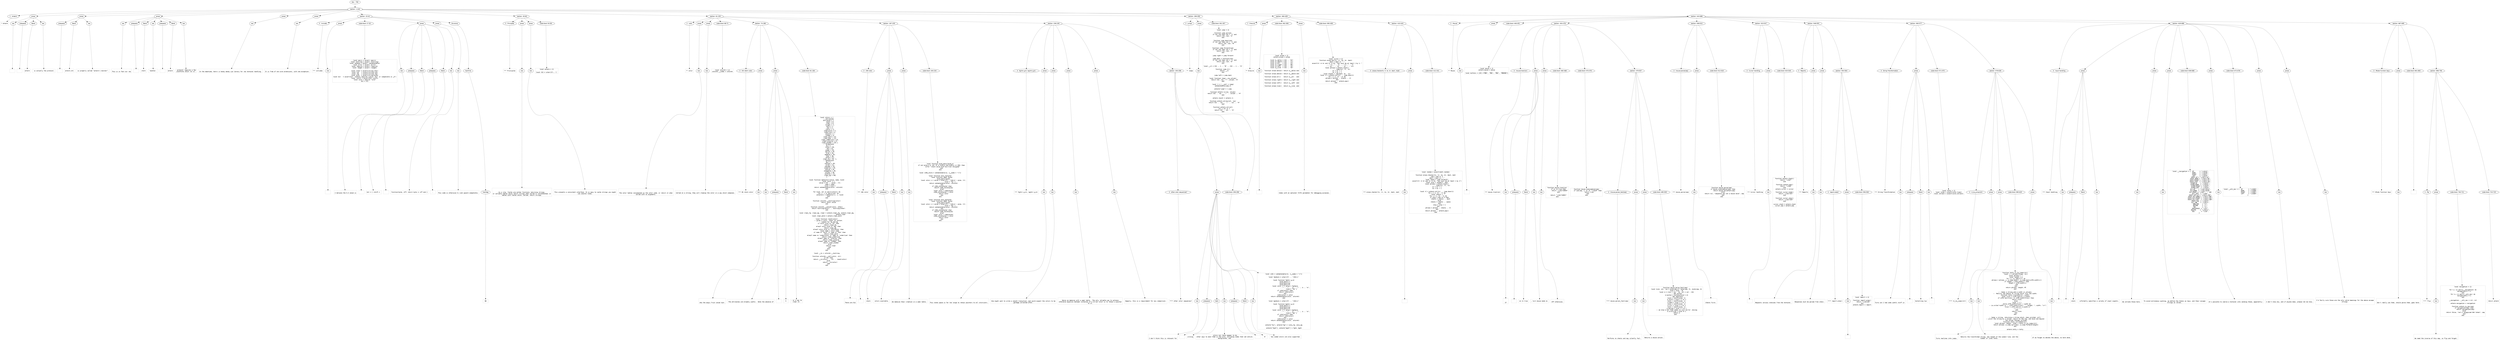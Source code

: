 digraph lpegNode {

node [fontname=Helvetica]
edge [style=dashed]

doc_0 [label="doc - 756"]


doc_0 -> { section_1}
{rank=same; section_1}

section_1 [label="section: 1-443"]


// END RANK doc_0

section_1 -> { header_2 prose_3 prose_4 prose_5 prose_6 prose_7 section_8 section_9 section_10 section_11 section_12 section_13}
{rank=same; header_2 prose_3 prose_4 prose_5 prose_6 prose_7 section_8 section_9 section_10 section_11 section_12 section_13}

header_2 [label="1 : Anterm"]

prose_3 [label="prose"]

prose_4 [label="prose"]

prose_5 [label="prose"]

prose_6 [label="prose"]

prose_7 [label="prose"]

section_8 [label="section: 15-44"]

section_9 [label="section: 45-60"]

section_10 [label="section: 61-235"]

section_11 [label="section: 299-359"]

section_12 [label="section: 360-409"]

section_13 [label="section: 444-686"]


// END RANK section_1

header_2 -> leaf_14
leaf_14  [color=Gray,shape=rectangle,fontname=Inconsolata,label="* Anterm"]
// END RANK header_2

prose_3 -> { raw_15 prespace_16 literal_17 raw_18}
{rank=same; raw_15 prespace_16 literal_17 raw_18}

raw_15 [label="raw"]

prespace_16 [label="prespace"]

literal_17 [label="literal"]

raw_18 [label="raw"]


// END RANK prose_3

raw_15 -> leaf_19
leaf_19  [color=Gray,shape=rectangle,fontname=Inconsolata,label="
"]
// END RANK raw_15

prespace_16 -> leaf_20
leaf_20  [color=Gray,shape=rectangle,fontname=Inconsolata,label=""]
// END RANK prespace_16

literal_17 -> leaf_21
leaf_21  [color=Gray,shape=rectangle,fontname=Inconsolata,label="anterm"]
// END RANK literal_17

raw_18 -> leaf_22
leaf_22  [color=Gray,shape=rectangle,fontname=Inconsolata,label=" is actually the protocol.
"]
// END RANK raw_18

prose_4 -> { prespace_23 literal_24 raw_25}
{rank=same; prespace_23 literal_24 raw_25}

prespace_23 [label="prespace"]

literal_24 [label="literal"]

raw_25 [label="raw"]


// END RANK prose_4

prespace_23 -> leaf_26
leaf_26  [color=Gray,shape=rectangle,fontname=Inconsolata,label=""]
// END RANK prespace_23

literal_24 -> leaf_27
leaf_27  [color=Gray,shape=rectangle,fontname=Inconsolata,label="anterm.orb"]
// END RANK literal_24

raw_25 -> leaf_28
leaf_28  [color=Gray,shape=rectangle,fontname=Inconsolata,label=" is properly called \"anterm's monster\".
"]
// END RANK raw_25

prose_5 -> { raw_29 prespace_30 literal_31 raw_32 prespace_33 literal_34 raw_35}
{rank=same; raw_29 prespace_30 literal_31 raw_32 prespace_33 literal_34 raw_35}

raw_29 [label="raw"]

prespace_30 [label="prespace"]

literal_31 [label="literal"]

raw_32 [label="raw"]

prespace_33 [label="prespace"]

literal_34 [label="literal"]

raw_35 [label="raw"]


// END RANK prose_5

raw_29 -> leaf_36
leaf_36  [color=Gray,shape=rectangle,fontname=Inconsolata,label="
This is in fact our raw"]
// END RANK raw_29

prespace_30 -> leaf_37
leaf_37  [color=Gray,shape=rectangle,fontname=Inconsolata,label=" "]
// END RANK prespace_30

literal_31 -> leaf_38
leaf_38  [color=Gray,shape=rectangle,fontname=Inconsolata,label="xterm"]
// END RANK literal_31

raw_32 -> leaf_39
leaf_39  [color=Gray,shape=rectangle,fontname=Inconsolata,label=" handler. "]
// END RANK raw_32

prespace_33 -> leaf_40
leaf_40  [color=Gray,shape=rectangle,fontname=Inconsolata,label=" "]
// END RANK prespace_33

literal_34 -> leaf_41
leaf_41  [color=Gray,shape=rectangle,fontname=Inconsolata,label="anterm"]
// END RANK literal_34

raw_35 -> leaf_42
leaf_42  [color=Gray,shape=rectangle,fontname=Inconsolata,label=" protocol requires a few
platforms which run it.
"]
// END RANK raw_35

prose_6 -> { raw_43}
{rank=same; raw_43}

raw_43 [label="raw"]


// END RANK prose_6

raw_43 -> leaf_44
leaf_44  [color=Gray,shape=rectangle,fontname=Inconsolata,label="
In the meantime, here's a handy dandy Lua library for raw terminal handling.
"]
// END RANK raw_43

prose_7 -> { raw_45}
{rank=same; raw_45}

raw_45 [label="raw"]


// END RANK prose_7

raw_45 -> leaf_46
leaf_46  [color=Gray,shape=rectangle,fontname=Inconsolata,label="
It is free of non-core extensions, with one exception:
"]
// END RANK raw_45

section_8 -> { header_47 prose_48 codeblock_49 prose_50 prose_51 structure_52}
{rank=same; header_47 prose_48 codeblock_49 prose_50 prose_51 structure_52}

header_47 [label="3 : includes"]

prose_48 [label="prose"]

codeblock_49 [label="code block 17-33"]

prose_50 [label="prose"]

prose_51 [label="prose"]

structure_52 [label="structure"]


// END RANK section_8

header_47 -> leaf_53
leaf_53  [color=Gray,shape=rectangle,fontname=Inconsolata,label="*** includes"]
// END RANK header_47

prose_48 -> { raw_54}
{rank=same; raw_54}

raw_54 [label="raw"]


// END RANK prose_48

raw_54 -> leaf_55
leaf_55  [color=Gray,shape=rectangle,fontname=Inconsolata,label="
"]
// END RANK raw_54

codeblock_49 -> leaf_56
leaf_56  [color=Gray,shape=rectangle,fontname=Inconsolata,label="local pairs = assert (pairs)
local tostring = assert (tostring)
local setmeta = assert (setmetatable)
local error = assert (error)
local require = assert (require)
local rawget = assert (rawget)

local schar = assert(string.char)
local sub   = assert(string.sub)
local rep   = assert(string.rep)
local byte  = assert(string.byte)
local bit   = assert(bit, \"anterm requires Luajit 'bit' or compatible in _G\")
local rshift = assert(bit.rshift)
local core = require \"core\"
bit = nil"]
// END RANK codeblock_49

prose_50 -> { raw_57 prespace_58 literal_59 prespace_60 literal_61 raw_62}
{rank=same; raw_57 prespace_58 literal_59 prespace_60 literal_61 raw_62}

raw_57 [label="raw"]

prespace_58 [label="prespace"]

literal_59 [label="literal"]

prespace_60 [label="prespace"]

literal_61 [label="literal"]

raw_62 [label="raw"]


// END RANK prose_50

raw_57 -> leaf_63
leaf_63  [color=Gray,shape=rectangle,fontname=Inconsolata,label="
I believe the 5.3 idiom is"]
// END RANK raw_57

prespace_58 -> leaf_64
leaf_64  [color=Gray,shape=rectangle,fontname=Inconsolata,label=" "]
// END RANK prespace_58

literal_59 -> leaf_65
leaf_65  [color=Gray,shape=rectangle,fontname=Inconsolata,label="bit = { rshift = "]
// END RANK literal_59

prespace_60 -> leaf_66
leaf_66  [color=Gray,shape=rectangle,fontname=Inconsolata,label=""]
// END RANK prespace_60

literal_61 -> leaf_67
leaf_67  [color=Gray,shape=rectangle,fontname=Inconsolata,label="function(byte, off) return byte >> off end }"]
// END RANK literal_61

raw_62 -> leaf_68
leaf_68  [color=Gray,shape=rectangle,fontname=Inconsolata,label=".
"]
// END RANK raw_62

prose_51 -> { raw_69}
{rank=same; raw_69}

raw_69 [label="raw"]


// END RANK prose_51

raw_69 -> leaf_70
leaf_70  [color=Gray,shape=rectangle,fontname=Inconsolata,label="
This code is otherwise 5.1 and upward compatible.
"]
// END RANK raw_69

structure_52 -> { hashline_71}
{rank=same; hashline_71}

hashline_71 [label="hashline"]


// END RANK structure_52

hashline_71 -> { hashtag_72}
{rank=same; hashtag_72}

hashtag_72 [label="hashtag"]


// END RANK hashline_71

hashtag_72 -> leaf_73
leaf_73  [color=Gray,shape=rectangle,fontname=Inconsolata,label="NB"]
// END RANK hashtag_72

section_9 -> { header_74 prose_75 prose_76 codeblock_77}
{rank=same; header_74 prose_75 prose_76 codeblock_77}

header_74 [label="3 : Principles"]

prose_75 [label="prose"]

prose_76 [label="prose"]

codeblock_77 [label="code block 54-58"]


// END RANK section_9

header_74 -> leaf_78
leaf_78  [color=Gray,shape=rectangle,fontname=Inconsolata,label="*** Principles"]
// END RANK header_74

prose_75 -> { raw_79}
{rank=same; raw_79}

raw_79 [label="raw"]


// END RANK prose_75

raw_79 -> leaf_80
leaf_80  [color=Gray,shape=rectangle,fontname=Inconsolata,label="

As a rule, fields are either functions returning strings,
or callable tables which return strings when called or concatenated, or
tables with fields which, called, return strings.
"]
// END RANK raw_79

prose_76 -> { raw_81}
{rank=same; raw_81}

raw_81 [label="raw"]


// END RANK prose_76

raw_81 -> leaf_82
leaf_82  [color=Gray,shape=rectangle,fontname=Inconsolata,label="
This presents a consistent interface. It is easy to cache strings you might
use several times.
"]
// END RANK raw_81

codeblock_77 -> leaf_83
leaf_83  [color=Gray,shape=rectangle,fontname=Inconsolata,label="local anterm = {}

local CSI = schar(27)..'['"]
// END RANK codeblock_77

section_10 -> { header_84 prose_85 prose_86 codeblock_87 section_88 section_89 section_90}
{rank=same; header_84 prose_85 prose_86 codeblock_87 section_88 section_89 section_90}

header_84 [label="2 : color"]

prose_85 [label="prose"]

prose_86 [label="prose"]

codeblock_87 [label="code block 68-71"]

section_88 [label="section: 74-186"]

section_89 [label="section: 187-235"]

section_90 [label="section: 236-249"]


// END RANK section_10

header_84 -> leaf_91
leaf_91  [color=Gray,shape=rectangle,fontname=Inconsolata,label="** color"]
// END RANK header_84

prose_85 -> { raw_92}
{rank=same; raw_92}

raw_92 [label="raw"]


// END RANK prose_85

raw_92 -> leaf_93
leaf_93  [color=Gray,shape=rectangle,fontname=Inconsolata,label="

The color tables concatenate as the color code, or return it when
called with no arguments.
"]
// END RANK raw_92

prose_86 -> { raw_94}
{rank=same; raw_94}

raw_94 [label="raw"]


// END RANK prose_86

raw_94 -> leaf_95
leaf_95  [color=Gray,shape=rectangle,fontname=Inconsolata,label="
Called on a string, they will cleanup the color in a way which composes.
"]
// END RANK raw_94

codeblock_87 -> leaf_96
leaf_96  [color=Gray,shape=rectangle,fontname=Inconsolata,label="local colormt = {}
colormt.__index = colormt"]
// END RANK codeblock_87

section_88 -> { header_97 prose_98 prose_99 codeblock_100}
{rank=same; header_97 prose_98 prose_99 codeblock_100}

header_97 [label="3 : OG xterm color"]

prose_98 [label="prose"]

prose_99 [label="prose"]

codeblock_100 [label="code block 81-184"]


// END RANK section_88

header_97 -> leaf_101
leaf_101  [color=Gray,shape=rectangle,fontname=Inconsolata,label="*** OG xterm color"]
// END RANK header_97

prose_98 -> { raw_102}
{rank=same; raw_102}

raw_102 [label="raw"]


// END RANK prose_98

raw_102 -> leaf_103
leaf_103  [color=Gray,shape=rectangle,fontname=Inconsolata,label="

Aka the angry fruit salad tier.
"]
// END RANK raw_102

prose_99 -> { raw_104 prespace_105 literal_106 raw_107}
{rank=same; raw_104 prespace_105 literal_106 raw_107}

raw_104 [label="raw"]

prespace_105 [label="prespace"]

literal_106 [label="literal"]

raw_107 [label="raw"]


// END RANK prose_99

raw_104 -> leaf_108
leaf_108  [color=Gray,shape=rectangle,fontname=Inconsolata,label="
The attributes are broadly useful.  Note the absence of"]
// END RANK raw_104

prespace_105 -> leaf_109
leaf_109  [color=Gray,shape=rectangle,fontname=Inconsolata,label=" "]
// END RANK prespace_105

literal_106 -> leaf_110
leaf_110  [color=Gray,shape=rectangle,fontname=Inconsolata,label="5"]
// END RANK literal_106

raw_107 -> leaf_111
leaf_111  [color=Gray,shape=rectangle,fontname=Inconsolata,label=", or a way to
clear it.
"]
// END RANK raw_107

codeblock_100 -> leaf_112
leaf_112  [color=Gray,shape=rectangle,fontname=Inconsolata,label="local colors = {
    -- attributes
    attribute = {
        reset = 0,
        clear = 0,
        bright = 1,
        bold = 1,
        dim = 2,
        italic = 3,
        underscore = 4,
        underline = 4,
        reverse = 7,
        hidden = 8,
        clear_bold = 22,
        clear_dim  = 22,
        clear_underline = 24,
        clear_inverse = 27,
        clear_hidden = 28 },
    -- foreground
    fg = {
        black = 30,
        red = 31,
        green = 32,
        yellow = 33,
        blue = 34,
        magenta = 35,
        cyan = 36,
        white = 37,
        clear_fg = 39  },
    -- background
    bg = {
        onblack = 40,
        onred = 41,
        ongreen = 42,
        onyellow = 43,
        onblue = 44,
        onmagenta = 45,
        oncyan = 46,
        onwhite = 47,
        clear_bg = 49}
}

local function makecolor(value, name, kind)
    local color = {
        value = CSI .. value ..\"m\",
        name = name,
        kind = kind }
    return setmetatable(color, colormt)
end

for kind, val in pairs(colors) do
    for c, v in pairs(val) do
        anterm[c] = makecolor(v, c, kind)
    end
end

function colormt.__tostring(color)
    return color.value
end

function colormt.__concat(color, other)
    return tostring(color) .. tostring(other)
end

local clear_fg, clear_bg, clear = anterm.clear_fg, anterm.clear_bg,
                                  anterm.clear
local clear_bold = anterm.clear_bold

local function reset(color)
    -- given a color, reset its action.
    -- simple for fg and bg
    if color.kind == \"fg\" then
        return clear_fg
    elseif color.kind == \"bg\" then
        return clear_bg
    elseif color.kind == \"attribute\" then
       local name = color.name
       if name == \"bold\" or name == \"dim\" then
          return clear_bold
       elseif name == \"underscore\" or name == \"underline\" then
          return clear_underline
       elseif name == \"inverse\" then
          return clear_inverse
       elseif name == \"hidden\" then
          return clear_hidden
       else
          return clear
       end
    end
end

local __ts = colormt.__tostring

function colormt.__call(color, str)
    if str then
        return __ts(color) .. str .. reset(color)
    else
        return __ts(color)
    end
end

"]
// END RANK codeblock_100

section_89 -> { header_113 prose_114 prose_115 codeblock_116}
{rank=same; header_113 prose_114 prose_115 codeblock_116}

header_113 [label="3 : 256 color"]

prose_114 [label="prose"]

prose_115 [label="prose"]

codeblock_116 [label="code block 193-233"]


// END RANK section_89

header_113 -> leaf_117
leaf_117  [color=Gray,shape=rectangle,fontname=Inconsolata,label="*** 256 color"]
// END RANK header_113

prose_114 -> { raw_118 prespace_119 literal_120 raw_121}
{rank=same; raw_118 prespace_119 literal_120 raw_121}

raw_118 [label="raw"]

prespace_119 [label="prespace"]

literal_120 [label="literal"]

raw_121 [label="raw"]


// END RANK prose_114

raw_118 -> leaf_122
leaf_122  [color=Gray,shape=rectangle,fontname=Inconsolata,label="

There are 512"]
// END RANK raw_118

prespace_119 -> leaf_123
leaf_123  [color=Gray,shape=rectangle,fontname=Inconsolata,label=" "]
// END RANK prespace_119

literal_120 -> leaf_124
leaf_124  [color=Gray,shape=rectangle,fontname=Inconsolata,label="xterm"]
// END RANK literal_120

raw_121 -> leaf_125
leaf_125  [color=Gray,shape=rectangle,fontname=Inconsolata,label=" colors available.
"]
// END RANK raw_121

prose_115 -> { raw_126}
{rank=same; raw_126}

raw_126 [label="raw"]


// END RANK prose_115

raw_126 -> leaf_127
leaf_127  [color=Gray,shape=rectangle,fontname=Inconsolata,label="
We memoize their creation in a weak table.
"]
// END RANK raw_126

codeblock_116 -> leaf_128
leaf_128  [color=Gray,shape=rectangle,fontname=Inconsolata,label="local function byte_panic(byte_p)
   if not byte_p or not (0 <= byte_p and byte_p <= 255) then
      error \"xterm value must be 8 bit unsigned\"
   end
end

local x256_store = setmetatable({}, {__mode = \"v\"})

local function ansi_fg(byte)
    local function make (byte)
        byte_panic(byte)
        local color = { value = schar(27)..\"[38;5;\"..byte..\"m\",
                        kind = \"fg\" }
        return setmetatable(color, colormt)
    end
    if x256_store[byte] then
        return x256_store[byte]
    else
        local color = make(byte)
        x256_store[byte] = color
        return color
    end
end

local function ansi_bg(byte)
    local function make (byte)
        byte_panic(byte)
        local color = { value = schar(27)..\"[48;5;\"..byte..\"m\",
                        kind = \"bg\" }
        return setmetatable(color, colormt)
    end
    if x256_store[byte] then
        return x256_store[byte]
    else
        local color = make(byte)
        x256_store[byte] = color
        return color
    end
end"]
// END RANK codeblock_116

section_90 -> { header_129 prose_130 prose_131 prose_132 prose_133 section_134}
{rank=same; header_129 prose_130 prose_131 prose_132 prose_133 section_134}

header_129 [label="3 : fg24(r,g,b), bg24(r,g,b)"]

prose_130 [label="prose"]

prose_131 [label="prose"]

prose_132 [label="prose"]

prose_133 [label="prose"]

section_134 [label="section: 250-298"]


// END RANK section_90

header_129 -> leaf_135
leaf_135  [color=Gray,shape=rectangle,fontname=Inconsolata,label="*** fg24(r,g,b), bg24(r,g,b)"]
// END RANK header_129

prose_130 -> { raw_136}
{rank=same; raw_136}

raw_136 [label="raw"]


// END RANK prose_130

raw_136 -> leaf_137
leaf_137  [color=Gray,shape=rectangle,fontname=Inconsolata,label="

This state space is far too large to retain pointers to all colorizers.
"]
// END RANK raw_136

prose_131 -> { raw_138}
{rank=same; raw_138}

raw_138 [label="raw"]


// END RANK prose_131

raw_138 -> leaf_139
leaf_139  [color=Gray,shape=rectangle,fontname=Inconsolata,label="
One might want to write a smooth transition, and would expect the colors to be
garbage collected after.
"]
// END RANK raw_138

prose_132 -> { raw_140}
{rank=same; raw_140}

raw_140 [label="raw"]


// END RANK prose_132

raw_140 -> leaf_141
leaf_141  [color=Gray,shape=rectangle,fontname=Inconsolata,label="
Hence we memoize with a weak table.  The only reliable way to achieve
reference equality between instances of a 24 bit color is to retain a pointer
to it.
"]
// END RANK raw_140

prose_133 -> { raw_142}
{rank=same; raw_142}

raw_142 [label="raw"]


// END RANK prose_133

raw_142 -> leaf_143
leaf_143  [color=Gray,shape=rectangle,fontname=Inconsolata,label="
Happily, this is a requirement for any comparison.

"]
// END RANK raw_142

section_134 -> { header_144 prose_145 codeblock_146}
{rank=same; header_144 prose_145 codeblock_146}

header_144 [label="4 : other color sequences?"]

prose_145 [label="prose"]

codeblock_146 [label="code block 258-296"]


// END RANK section_134

header_144 -> leaf_147
leaf_147  [color=Gray,shape=rectangle,fontname=Inconsolata,label="**** other color sequences?"]
// END RANK header_144

prose_145 -> { raw_148 prespace_149 italic_150 raw_151 prespace_152 literal_153 raw_154}
{rank=same; raw_148 prespace_149 italic_150 raw_151 prespace_152 literal_153 raw_154}

raw_148 [label="raw"]

prespace_149 [label="prespace"]

italic_150 [label="italic"]

raw_151 [label="raw"]

prespace_152 [label="prespace"]

literal_153 [label="literal"]

raw_154 [label="raw"]


// END RANK prose_145

raw_148 -> leaf_155
leaf_155  [color=Gray,shape=rectangle,fontname=Inconsolata,label="

I don't think this is relevant for"]
// END RANK raw_148

prespace_149 -> leaf_156
leaf_156  [color=Gray,shape=rectangle,fontname=Inconsolata,label=" "]
// END RANK prespace_149

italic_150 -> leaf_157
leaf_157  [color=Gray,shape=rectangle,fontname=Inconsolata,label="writing"]
// END RANK italic_150

raw_151 -> leaf_158
leaf_158  [color=Gray,shape=rectangle,fontname=Inconsolata,label=" colors but there appear to be
other ways to emit them in the wild, including codes that set entire
backgrounds, and"]
// END RANK raw_151

prespace_152 -> leaf_159
leaf_159  [color=Gray,shape=rectangle,fontname=Inconsolata,label=" "]
// END RANK prespace_152

literal_153 -> leaf_160
leaf_160  [color=Gray,shape=rectangle,fontname=Inconsolata,label="#"]
// END RANK literal_153

raw_154 -> leaf_161
leaf_161  [color=Gray,shape=rectangle,fontname=Inconsolata,label=" hex-coded colors are also supported.
"]
// END RANK raw_154

codeblock_146 -> leaf_162
leaf_162  [color=Gray,shape=rectangle,fontname=Inconsolata,label="local x24k = setmetatable({}, {__mode = \"v\"})

local fg24pre = schar(27) .. \"[38;2;\"

local function fg24(r,g,b)
   byte_panic(r)
   byte_panic(g)
   byte_panic(b)
   local color = { value = fg24pre
                           .. r .. \";\" .. g .. \";\" .. b .. \"m\",
                   kind = \"fg\" }
   if x24k[color] then
      return x24k[color]
   end
   x24k[color] = color
   return setmetatable(color, colormt)
end

local bg24pre = schar(27) .. \"[48;2;\"

local function bg24(r,g,b)
   byte_panic(r)
   byte_panic(g)
   byte_panic(b)
   local color = { value = bg24pre
                           .. r .. \";\" .. g .. \";\" .. b .. \"m\",
                   kind = \"bg\" }
   if x24k[color] then
      return x24k[color]
   end
   x24k[color] = color
   return setmetatable(color, colormt)
end

anterm[\"fg\"], anterm[\"bg\"] = ansi_fg, ansi_bg

anterm[\"fg24\"], anterm[\"bg24\"] = fg24, bg24"]
// END RANK codeblock_146

section_11 -> { header_163 prose_164 codeblock_165}
{rank=same; header_163 prose_164 codeblock_165}

header_163 [label="2 : Jumps"]

prose_164 [label="prose"]

codeblock_165 [label="code block 301-357"]


// END RANK section_11

header_163 -> leaf_166
leaf_166  [color=Gray,shape=rectangle,fontname=Inconsolata,label="** Jumps"]
// END RANK header_163

prose_164 -> { raw_167}
{rank=same; raw_167}

raw_167 [label="raw"]


// END RANK prose_164

raw_167 -> leaf_168
leaf_168  [color=Gray,shape=rectangle,fontname=Inconsolata,label="
"]
// END RANK raw_167

codeblock_165 -> leaf_169
leaf_169  [color=Gray,shape=rectangle,fontname=Inconsolata,label="local jump = {}

function jump.up(num)
    if not num then num = \"1\" end
    return CSI..num..\"A\"
end

function jump.down(num)
    if not num then num = \"1\" end
        return CSI..num..\"B\"
end

function jump.forward(num)
    if not num then num = \"1\" end
    return CSI..num..\"C\"
end

jump.right = jump.forward

jump.back = function(num)
    if not num then num = \"1\" end
    return CSI..num..\"D\"
end

local __nl = CSI .. 1 .. \"B\" .. CSI .. 1 .. \"G\"

function jump.nl()
   return __nl
end

jump.left = jump.back

local function Jump(_,row,column)
    return CSI..row..\";\"..column..\"H\"
end

local J = { __call = Jump}
setmetatable(jump,J)

anterm[\"jump\"] = jump

function anterm.rc(row, column)
   return CSI .. row .. \";\" .. column .. \"H\"
end

anterm.rowcol = anterm.rc

function anterm.colrow(col, row)
   return CSI .. row .. \";\" .. col .. \"H\"
end

function anterm.col(col)
   col = col or 1
   return CSI .. col .. \"G\"
end"]
// END RANK codeblock_165

section_12 -> { header_170 prose_171 codeblock_172 prose_173 codeblock_174 section_175}
{rank=same; header_170 prose_171 codeblock_172 prose_173 codeblock_174 section_175}

header_170 [label="2 : Erasure"]

prose_171 [label="prose"]

codeblock_172 [label="code block 362-384"]

prose_173 [label="prose"]

codeblock_174 [label="code block 390-408"]

section_175 [label="section: 410-443"]


// END RANK section_12

header_170 -> leaf_176
leaf_176  [color=Gray,shape=rectangle,fontname=Inconsolata,label="** Erasure"]
// END RANK header_170

prose_171 -> { raw_177}
{rank=same; raw_177}

raw_177 [label="raw"]


// END RANK prose_171

raw_177 -> leaf_178
leaf_178  [color=Gray,shape=rectangle,fontname=Inconsolata,label="
"]
// END RANK raw_177

codeblock_172 -> leaf_179
leaf_179  [color=Gray,shape=rectangle,fontname=Inconsolata,label="local erase = {}
anterm.erase = erase

local e__below = CSI .. \"0J\"
local e__above = CSI .. \"1J\"
local e__all   = CSI .. \"2J\"
local e__right = CSI .. \"0K\"
local e__left  = CSI .. \"1K\"
local e__line  = CSI .. \"2K\"

function erase.below() return e__below end

function erase.above() return e__above end

function erase.all()   return e__all   end

function erase.right() return e__right end

function erase.left()  return e__left  end

function erase.line()  return e__line  end"]
// END RANK codeblock_172

prose_173 -> { raw_180}
{rank=same; raw_180}

raw_180 [label="raw"]


// END RANK prose_173

raw_180 -> leaf_181
leaf_181  [color=Gray,shape=rectangle,fontname=Inconsolata,label="
Comes with an optional fifth parameter for debugging purposes.
"]
// END RANK raw_180

codeblock_174 -> leaf_182
leaf_182  [color=Gray,shape=rectangle,fontname=Inconsolata,label="local cursor = {}
function erase.box(tc, tr, bc, br, dash)
   dash = dash or \" \"
   assert(tr <= br and tc <= bc, \"box must be at least 1 by 1: \"
          .. \" tc: \" .. tc .. \" tr: \" .. tr
          .. \" bc: \" .. bc .. \" br: \" .. br)
   local phrase = anterm.stash()
               .. Jump(nil, tr, tc)
   br = br + 1
   bc = bc + 1
   local blanks = rep(dash, bc - tc)
   local nl = anterm.col(tc) .. jump.down(1)
   for i = 1, br - tr do
      phrase = phrase .. blanks .. nl
   end
   return phrase .. anterm.pop()
end"]
// END RANK codeblock_174

section_175 -> { header_183 prose_184 codeblock_185}
{rank=same; header_183 prose_184 codeblock_185}

header_183 [label="3 : erase.checker(tc, tr, bc, br, dash, mod)"]

prose_184 [label="prose"]

codeblock_185 [label="code block 412-441"]


// END RANK section_175

header_183 -> leaf_186
leaf_186  [color=Gray,shape=rectangle,fontname=Inconsolata,label="*** erase.checker(tc, tr, bc, br, dash, mod)"]
// END RANK header_183

prose_184 -> { raw_187}
{rank=same; raw_187}

raw_187 [label="raw"]


// END RANK prose_184

raw_187 -> leaf_188
leaf_188  [color=Gray,shape=rectangle,fontname=Inconsolata,label="
"]
// END RANK raw_187

codeblock_185 -> leaf_189
leaf_189  [color=Gray,shape=rectangle,fontname=Inconsolata,label="local random = assert(math.random)

function erase.checker(tc, tr, bc, br, dash, mod)
   mod = mod or 3
   dash = dash or \".\"
   local space = jump.forward()
   assert(tr <= br and tc <= bc, \"box must be at least 1 by 1\")
   local skip = random(1, mod)
   local phrase = anterm.stash()
               .. Jump(nil, tr, tc)
   br = br + 1
   bc = bc + 1

   local nl = anterm.col(tc) .. jump.down(1)
   for i = 1, br - tr do
      local checks = \"\"
      for j = 1, bc - tc do
         if skip % mod == 0 then
            checks = checks .. dash
         else
            checks = checks .. space
         end
         skip = skip + 1
      end
      phrase = phrase .. checks .. nl
   end
   return phrase .. anterm.pop()
end"]
// END RANK codeblock_185

section_13 -> { header_190 prose_191 codeblock_192 section_193 section_194 section_195 section_196 section_197 section_198 section_199}
{rank=same; header_190 prose_191 codeblock_192 section_193 section_194 section_195 section_196 section_197 section_198 section_199}

header_190 [label="2 : Mouse"]

prose_191 [label="prose"]

codeblock_192 [label="code block 446-451"]

section_193 [label="section: 454-478"]

section_194 [label="section: 508-522"]

section_195 [label="section: 523-547"]

section_196 [label="section: 548-553"]

section_197 [label="section: 565-577"]

section_198 [label="section: 629-686"]

section_199 [label="section: 687-695"]


// END RANK section_13

header_190 -> leaf_200
leaf_200  [color=Gray,shape=rectangle,fontname=Inconsolata,label="** Mouse"]
// END RANK header_190

prose_191 -> { raw_201}
{rank=same; raw_201}

raw_201 [label="raw"]


// END RANK prose_191

raw_201 -> leaf_202
leaf_202  [color=Gray,shape=rectangle,fontname=Inconsolata,label="
"]
// END RANK raw_201

codeblock_192 -> leaf_203
leaf_203  [color=Gray,shape=rectangle,fontname=Inconsolata,label="local mouse = {}
anterm.mouse = mouse

local buttons = {[0] =\"MB0\", \"MB1\", \"MB2\", \"MBNONE\"}"]
// END RANK codeblock_192

section_193 -> { header_204 prose_205 prose_206 codeblock_207 codeblock_208 section_209}
{rank=same; header_204 prose_205 prose_206 codeblock_207 codeblock_208 section_209}

header_204 [label="3 : mouse.track(on)"]

prose_205 [label="prose"]

prose_206 [label="prose"]

codeblock_207 [label="code block 460-468"]

codeblock_208 [label="code block 470-476"]

section_209 [label="section: 479-507"]


// END RANK section_193

header_204 -> leaf_210
leaf_210  [color=Gray,shape=rectangle,fontname=Inconsolata,label="*** mouse.track(on)"]
// END RANK header_204

prose_205 -> { raw_211 prespace_212 literal_213 raw_214}
{rank=same; raw_211 prespace_212 literal_213 raw_214}

raw_211 [label="raw"]

prespace_212 [label="prespace"]

literal_213 [label="literal"]

raw_214 [label="raw"]


// END RANK prose_205

raw_211 -> leaf_215
leaf_215  [color=Gray,shape=rectangle,fontname=Inconsolata,label="

If"]
// END RANK raw_211

prespace_212 -> leaf_216
leaf_216  [color=Gray,shape=rectangle,fontname=Inconsolata,label=" "]
// END RANK prespace_212

literal_213 -> leaf_217
leaf_217  [color=Gray,shape=rectangle,fontname=Inconsolata,label="on == true"]
// END RANK literal_213

raw_214 -> leaf_218
leaf_218  [color=Gray,shape=rectangle,fontname=Inconsolata,label=", turn mouse mode on.
"]
// END RANK raw_214

prose_206 -> { raw_219}
{rank=same; raw_219}

raw_219 [label="raw"]


// END RANK prose_206

raw_219 -> leaf_220
leaf_220  [color=Gray,shape=rectangle,fontname=Inconsolata,label="
Off otherwise.
"]
// END RANK raw_219

codeblock_207 -> leaf_221
leaf_221  [color=Gray,shape=rectangle,fontname=Inconsolata,label="function mouse.track(on)
   if on == true then
      return \"\\x1b[?1003h\"
   end

   return \"\\x1b[?1003l\"
end"]
// END RANK codeblock_207

codeblock_208 -> leaf_222
leaf_222  [color=Gray,shape=rectangle,fontname=Inconsolata,label="function mouse.ismousemove(seq)
   if sub(seq, 1, 3) == \"\\x1b[M\" then
      return true
   end
end"]
// END RANK codeblock_208

section_209 -> { header_223 prose_224 prose_225 codeblock_226}
{rank=same; header_223 prose_224 prose_225 codeblock_226}

header_223 [label="4 : mouse.parser_fast(seq)"]

prose_224 [label="prose"]

prose_225 [label="prose"]

codeblock_226 [label="code block 485-505"]


// END RANK section_209

header_223 -> leaf_227
leaf_227  [color=Gray,shape=rectangle,fontname=Inconsolata,label="**** mouse.parser_fast(seq)"]
// END RANK header_223

prose_224 -> { raw_228}
{rank=same; raw_228}

raw_228 [label="raw"]


// END RANK prose_224

raw_228 -> leaf_229
leaf_229  [color=Gray,shape=rectangle,fontname=Inconsolata,label="

Performs no checks and may silently fail.
"]
// END RANK raw_228

prose_225 -> { raw_230}
{rank=same; raw_230}

raw_230 [label="raw"]


// END RANK prose_225

raw_230 -> leaf_231
leaf_231  [color=Gray,shape=rectangle,fontname=Inconsolata,label="
Returns a mouse action.
"]
// END RANK raw_230

codeblock_226 -> leaf_232
leaf_232  [color=Gray,shape=rectangle,fontname=Inconsolata,label="function mouse.parse_fast(seq)
   local kind, col, row = byte(seq,4), byte(seq, 5), byte(seq, 6)
   kind = kind - 32
   local m = {row = row - 32, col = col - 32}
   -- Get button
   m.button = buttons[kind % 4]
   -- Get modifiers
   kind = rshift(kind, 2)
   m.shift = kind % 2 == 1
   kind = rshift(kind, 1)
   m.meta = kind % 2 == 1
   kind = rshift(kind, 1)
   m.ctrl = kind % 2 == 1
   kind = rshift(kind, 1)
   m.moving = kind % 2 == 1
   -- we skip a bit that seems to just mirror .moving
   m.scrolling = kind == 2
   return m
end"]
// END RANK codeblock_226

section_194 -> { header_233 prose_234 codeblock_235}
{rank=same; header_233 prose_234 codeblock_235}

header_233 [label="3 : mouse.parse(seq)"]

prose_234 [label="prose"]

codeblock_235 [label="code block 512-520"]


// END RANK section_194

header_233 -> leaf_236
leaf_236  [color=Gray,shape=rectangle,fontname=Inconsolata,label="*** mouse.parse(seq)"]
// END RANK header_233

prose_234 -> { raw_237}
{rank=same; raw_237}

raw_237 [label="raw"]


// END RANK prose_234

raw_237 -> leaf_238
leaf_238  [color=Gray,shape=rectangle,fontname=Inconsolata,label="

Checks first.
"]
// END RANK raw_237

codeblock_235 -> leaf_239
leaf_239  [color=Gray,shape=rectangle,fontname=Inconsolata,label="function mouse.parse(seq)
   if mouse.ismousemove(seq) then
      return mouse.parsefast(seq)
   else
      return nil, \"sequence was not a mouse move\", seq
   end
end"]
// END RANK codeblock_235

section_195 -> { header_240 prose_241 codeblock_242}
{rank=same; header_240 prose_241 codeblock_242}

header_240 [label="3 : Cursor handling"]

prose_241 [label="prose"]

codeblock_242 [label="code block 525-545"]


// END RANK section_195

header_240 -> leaf_243
leaf_243  [color=Gray,shape=rectangle,fontname=Inconsolata,label="*** Cursor handling"]
// END RANK header_240

prose_241 -> { raw_244}
{rank=same; raw_244}

raw_244 [label="raw"]


// END RANK prose_241

raw_244 -> leaf_245
leaf_245  [color=Gray,shape=rectangle,fontname=Inconsolata,label="
"]
// END RANK raw_244

codeblock_242 -> leaf_246
leaf_246  [color=Gray,shape=rectangle,fontname=Inconsolata,label="function anterm.stash()
   return \"\\x1b7\"
end

function anterm.pop()
   return \"\\x1b8\"
end
anterm.cursor = cursor

function cursor.hide()
   return \"\\x1b[?25l\"
end

function cursor.show()
   return \"\\x1b[?25h\"
end

cursor.stash = anterm.stash
cursor.pop = anterm.pop"]
// END RANK codeblock_242

section_196 -> { header_247 prose_248 prose_249 section_250}
{rank=same; header_247 prose_248 prose_249 section_250}

header_247 [label="3 : Reports"]

prose_248 [label="prose"]

prose_249 [label="prose"]

section_250 [label="section: 554-564"]


// END RANK section_196

header_247 -> leaf_251
leaf_251  [color=Gray,shape=rectangle,fontname=Inconsolata,label="*** Reports"]
// END RANK header_247

prose_248 -> { raw_252}
{rank=same; raw_252}

raw_252 [label="raw"]


// END RANK prose_248

raw_252 -> leaf_253
leaf_253  [color=Gray,shape=rectangle,fontname=Inconsolata,label="

Requests various statuses from the terminal.
"]
// END RANK raw_252

prose_249 -> { raw_254}
{rank=same; raw_254}

raw_254 [label="raw"]


// END RANK prose_249

raw_254 -> leaf_255
leaf_255  [color=Gray,shape=rectangle,fontname=Inconsolata,label="
Responses must be parsed from stdin.
"]
// END RANK raw_254

section_250 -> { header_256 prose_257 codeblock_258}
{rank=same; header_256 prose_257 codeblock_258}

header_256 [label="4 : report.area()"]

prose_257 [label="prose"]

codeblock_258 [label="code block 556-563"]


// END RANK section_250

header_256 -> leaf_259
leaf_259  [color=Gray,shape=rectangle,fontname=Inconsolata,label="**** report.area()"]
// END RANK header_256

prose_257 -> { raw_260}
{rank=same; raw_260}

raw_260 [label="raw"]


// END RANK prose_257

raw_260 -> leaf_261
leaf_261  [color=Gray,shape=rectangle,fontname=Inconsolata,label="
"]
// END RANK raw_260

codeblock_258 -> leaf_262
leaf_262  [color=Gray,shape=rectangle,fontname=Inconsolata,label="local report = {}

function report.area()
   return \"\\x1b[18t\"
end
anterm.report = report"]
// END RANK codeblock_258

section_197 -> { header_263 prose_264 codeblock_265 section_266}
{rank=same; header_263 prose_264 codeblock_265 section_266}

header_263 [label="3 : String Transformation"]

prose_264 [label="prose"]

codeblock_265 [label="code block 571-575"]

section_266 [label="section: 578-628"]


// END RANK section_197

header_263 -> leaf_267
leaf_267  [color=Gray,shape=rectangle,fontname=Inconsolata,label="*** String Transformation"]
// END RANK header_263

prose_264 -> { raw_268 prespace_269 literal_270 raw_271}
{rank=same; raw_268 prespace_269 literal_270 raw_271}

raw_268 [label="raw"]

prespace_269 [label="prespace"]

literal_270 [label="literal"]

raw_271 [label="raw"]


// END RANK prose_264

raw_268 -> leaf_272
leaf_272  [color=Gray,shape=rectangle,fontname=Inconsolata,label="

Turns out I had some useful stuff in"]
// END RANK raw_268

prespace_269 -> leaf_273
leaf_273  [color=Gray,shape=rectangle,fontname=Inconsolata,label=" "]
// END RANK prespace_269

literal_270 -> leaf_274
leaf_274  [color=Gray,shape=rectangle,fontname=Inconsolata,label="termstring.lua"]
// END RANK literal_270

raw_271 -> leaf_275
leaf_275  [color=Gray,shape=rectangle,fontname=Inconsolata,label=".


"]
// END RANK raw_271

codeblock_265 -> leaf_276
leaf_276  [color=Gray,shape=rectangle,fontname=Inconsolata,label="local totty = {}
local lines = assert(core.lines)
local collect = assert(core.collect)"]
// END RANK codeblock_265

section_266 -> { header_277 prose_278 prose_279 codeblock_280 prose_281}
{rank=same; header_277 prose_278 prose_279 codeblock_280 prose_281}

header_277 [label="4 : nl_to_jumps(str)"]

prose_278 [label="prose"]

prose_279 [label="prose"]

codeblock_280 [label="code block 585-625"]

prose_281 [label="prose"]


// END RANK section_266

header_277 -> leaf_282
leaf_282  [color=Gray,shape=rectangle,fontname=Inconsolata,label="**** nl_to_jumps(str)"]
// END RANK header_277

prose_278 -> { raw_283}
{rank=same; raw_283}

raw_283 [label="raw"]


// END RANK prose_278

raw_283 -> leaf_284
leaf_284  [color=Gray,shape=rectangle,fontname=Inconsolata,label="

Turns newlines into jumps.
"]
// END RANK raw_283

prose_279 -> { raw_285}
{rank=same; raw_285}

raw_285 [label="raw"]


// END RANK prose_279

raw_285 -> leaf_286
leaf_286  [color=Gray,shape=rectangle,fontname=Inconsolata,label="
Returns the transformed string, the length of the widest line, and the
number of lines total.
"]
// END RANK raw_285

codeblock_280 -> leaf_287
leaf_287  [color=Gray,shape=rectangle,fontname=Inconsolata,label="function totty.nl_to_jumps(str)
  local l = collect(lines, str)
  local phrase = \"\"
  local length = 0
  for i,v in ipairs(l) do
    phrase = phrase..v..a.jump.down()..a.jump.back(utf8.width(v))
    if length < utf8.width(v) then
      length = utf8.width(v)
    end
  end
  return phrase, length, #l
end

--- takes a string and a width in columns.
--  Returns the amount of string which fits the width.
function totty.truncate(str, width)
  local trunc = utf8.sub(str,1,width)
  if utf8.len(trunc) == utf8.width(trunc) then
    return trunc
  else
    local i = 1
    while utf8.width(trunc) > width do
      -- io.write(\"width is \", utf8.width(trunc), \"  target: \", width, \"\\n\")
      trunc = utf8.sub(str,1,width-i)
      i = i + 1
    end
    return trunc
  end
end

-- takes a string, returning a string which, when printed, will:
-- print the string as a column, return to the top, and move one beyond
-- the column thereby printed.
function totty.collimate(str)
  local phrase, length, lines = totty.nl_to_jumps(str)
  return phrase..a.jump.up(lines)..a.jump.forward(length)
end

anterm.totty = totty"]
// END RANK codeblock_280

prose_281 -> { raw_288}
{rank=same; raw_288}

raw_288 [label="raw"]


// END RANK prose_281

raw_288 -> leaf_289
leaf_289  [color=Gray,shape=rectangle,fontname=Inconsolata,label="
If we forget to delete the above, no harm done.
"]
// END RANK raw_288

section_198 -> { header_290 prose_291 prose_292 prose_293 codeblock_294 prose_295 codeblock_296 prose_297 prose_298}
{rank=same; header_290 prose_291 prose_292 prose_293 codeblock_294 prose_295 codeblock_296 prose_297 prose_298}

header_290 [label="3 : Input handling"]

prose_291 [label="prose"]

prose_292 [label="prose"]

prose_293 [label="prose"]

codeblock_294 [label="code block 638-668"]

prose_295 [label="prose"]

codeblock_296 [label="code block 672-678"]

prose_297 [label="prose"]

prose_298 [label="prose"]


// END RANK section_198

header_290 -> leaf_299
leaf_299  [color=Gray,shape=rectangle,fontname=Inconsolata,label="*** Input handling"]
// END RANK header_290

prose_291 -> { raw_300 prespace_301 literal_302 raw_303}
{rank=same; raw_300 prespace_301 literal_302 raw_303}

raw_300 [label="raw"]

prespace_301 [label="prespace"]

literal_302 [label="literal"]

raw_303 [label="raw"]


// END RANK prose_291

raw_300 -> leaf_304
leaf_304  [color=Gray,shape=rectangle,fontname=Inconsolata,label=""]
// END RANK raw_300

prespace_301 -> leaf_305
leaf_305  [color=Gray,shape=rectangle,fontname=Inconsolata,label=""]
// END RANK prespace_301

literal_302 -> leaf_306
leaf_306  [color=Gray,shape=rectangle,fontname=Inconsolata,label="xterm"]
// END RANK literal_302

raw_303 -> leaf_307
leaf_307  [color=Gray,shape=rectangle,fontname=Inconsolata,label=" informally specifies a variety of input signals.
"]
// END RANK raw_303

prose_292 -> { raw_308}
{rank=same; raw_308}

raw_308 [label="raw"]


// END RANK prose_292

raw_308 -> leaf_309
leaf_309  [color=Gray,shape=rectangle,fontname=Inconsolata,label="
We collate those here.
"]
// END RANK raw_308

prose_293 -> { raw_310}
{rank=same; raw_310}

raw_310 [label="raw"]


// END RANK prose_293

raw_310 -> leaf_311
leaf_311  [color=Gray,shape=rectangle,fontname=Inconsolata,label="
To avoid extraneous quoting, we define the tokens as keys, and their escape
strings as values.
"]
// END RANK raw_310

codeblock_294 -> leaf_312
leaf_312  [color=Gray,shape=rectangle,fontname=Inconsolata,label="local __navigation = {  UP       = \"\\x1b[A\",
                        DOWN     = \"\\x1b[B\",
                        RIGHT    = \"\\x1b[C\",
                        LEFT     = \"\\x1b[D\",
                        SHIFT_UP = \"\\x1b[1;2A\",
                        SHIFT_DOWN = \"\\x1b[1;2B\",
                        SHIFT_RIGHT = \"\\x1b[1;2C\",
                        SHIFT_LEFT  = \"\\x1b[1;2D\",
                        HYPER_UP    = \"\\x1b[5~\",
                        HYPER_DOWN  = \"\\x1b[6~\",
                        HYPER_RIGHT = \"\\x1b[F\",
                        HYPER_LEFT  = \"\\x1b[H\",
                        ALT_UP    = \"\\x1b\\x1b[A\",
                        ALT_DOWN  = \"\\x1b\\x1b[B\",
                        ALT_RIGHT = \"\\x1bf\", -- heh
                        ALT_LEFT  = \"\\x1bb\",
                        SHIFT_ALT_UP = \"\\x1b[1;10A\",
                        SHIFT_ALT_DOWN = \"\\x1b[1;10B\",
                        SHIFT_ALT_RIGHT = \"\\x1b[1;10C\",
                        SHIFT_ALT_LEFT  = \"\\x1b[1;10D\",
                        SHIFT_TAB  = \"\\x1b[Z\",
                        ALT_TAB    = \"\\x1b\\t\",
                        NEWLINE    = \"\\n\",
                        RETURN     = \"\\r\",
                        TAB        = \"\\t\",
                        BACKSPACE  = \"\\127\",
                        DELETE     = \"\\x1b[3~\",
                        ESC        = \"\\x1b\",
                     }"]
// END RANK codeblock_294

prose_295 -> { raw_313}
{rank=same; raw_313}

raw_313 [label="raw"]


// END RANK prose_295

raw_313 -> leaf_314
leaf_314  [color=Gray,shape=rectangle,fontname=Inconsolata,label="
It's possible to coerce a terminal into sending these, apparently:
"]
// END RANK raw_313

codeblock_296 -> leaf_315
leaf_315  [color=Gray,shape=rectangle,fontname=Inconsolata,label="local __alt_nav = {  UP       = \"\\x1bOA\",
                     DOWN     = \"\\x1bOB\",
                     RIGHT    = \"\\x1bOC\",
                     LEFT     = \"\\x1bOD\",
                  }"]
// END RANK codeblock_296

prose_297 -> { raw_316}
{rank=same; raw_316}

raw_316 [label="raw"]


// END RANK prose_297

raw_316 -> leaf_317
leaf_317  [color=Gray,shape=rectangle,fontname=Inconsolata,label="
I don't know why, and if anyone does, please let me know.
"]
// END RANK raw_316

prose_298 -> { raw_318}
{rank=same; raw_318}

raw_318 [label="raw"]


// END RANK prose_298

raw_318 -> leaf_319
leaf_319  [color=Gray,shape=rectangle,fontname=Inconsolata,label="
I'm fairly sure those are the only valid meanings for the above escape
strings.

"]
// END RANK raw_318

section_199 -> { header_320 prose_321 codeblock_322 section_323}
{rank=same; header_320 prose_321 codeblock_322 section_323}

header_320 [label="3 : #todo function keys"]

prose_321 [label="prose"]

codeblock_322 [label="code block 691-693"]

section_323 [label="section: 696-756"]


// END RANK section_199

header_320 -> leaf_324
leaf_324  [color=Gray,shape=rectangle,fontname=Inconsolata,label="*** #todo function keys"]
// END RANK header_320

prose_321 -> { raw_325}
{rank=same; raw_325}

raw_325 [label="raw"]


// END RANK prose_321

raw_325 -> leaf_326
leaf_326  [color=Gray,shape=rectangle,fontname=Inconsolata,label="

Don't really use them, should parse them, goes here:
"]
// END RANK raw_325

codeblock_322 -> leaf_327
leaf_327  [color=Gray,shape=rectangle,fontname=Inconsolata,label=""]
// END RANK codeblock_322

section_323 -> { header_328 prose_329 codeblock_330 codeblock_331}
{rank=same; header_328 prose_329 codeblock_330 codeblock_331}

header_328 [label="4 : flip"]

prose_329 [label="prose"]

codeblock_330 [label="code block 700-721"]

codeblock_331 [label="code block 723-725"]


// END RANK section_323

header_328 -> leaf_332
leaf_332  [color=Gray,shape=rectangle,fontname=Inconsolata,label="**** flip"]
// END RANK header_328

prose_329 -> { raw_333}
{rank=same; raw_333}

raw_333 [label="raw"]


// END RANK prose_329

raw_333 -> leaf_334
leaf_334  [color=Gray,shape=rectangle,fontname=Inconsolata,label="

We need the inverse of this map, so flip and forget:
"]
// END RANK raw_333

codeblock_330 -> leaf_335
leaf_335  [color=Gray,shape=rectangle,fontname=Inconsolata,label="local navigation = {}

for k,v in pairs(__navigation) do
   navigation[v] = k
end
for k,v in pairs(__alt_nav) do
   navigation[v] = k
end

__navigation, __alt_nav = nil, nil

anterm.navigation = navigation

function anterm.is_nav(seq)
   if navigation[seq] then
      return navigation[seq]
   else
      return false, \"not a recognized NAV token\", seq
   end
end"]
// END RANK codeblock_330

codeblock_331 -> leaf_336
leaf_336  [color=Gray,shape=rectangle,fontname=Inconsolata,label="return anterm"]
// END RANK codeblock_331


}
